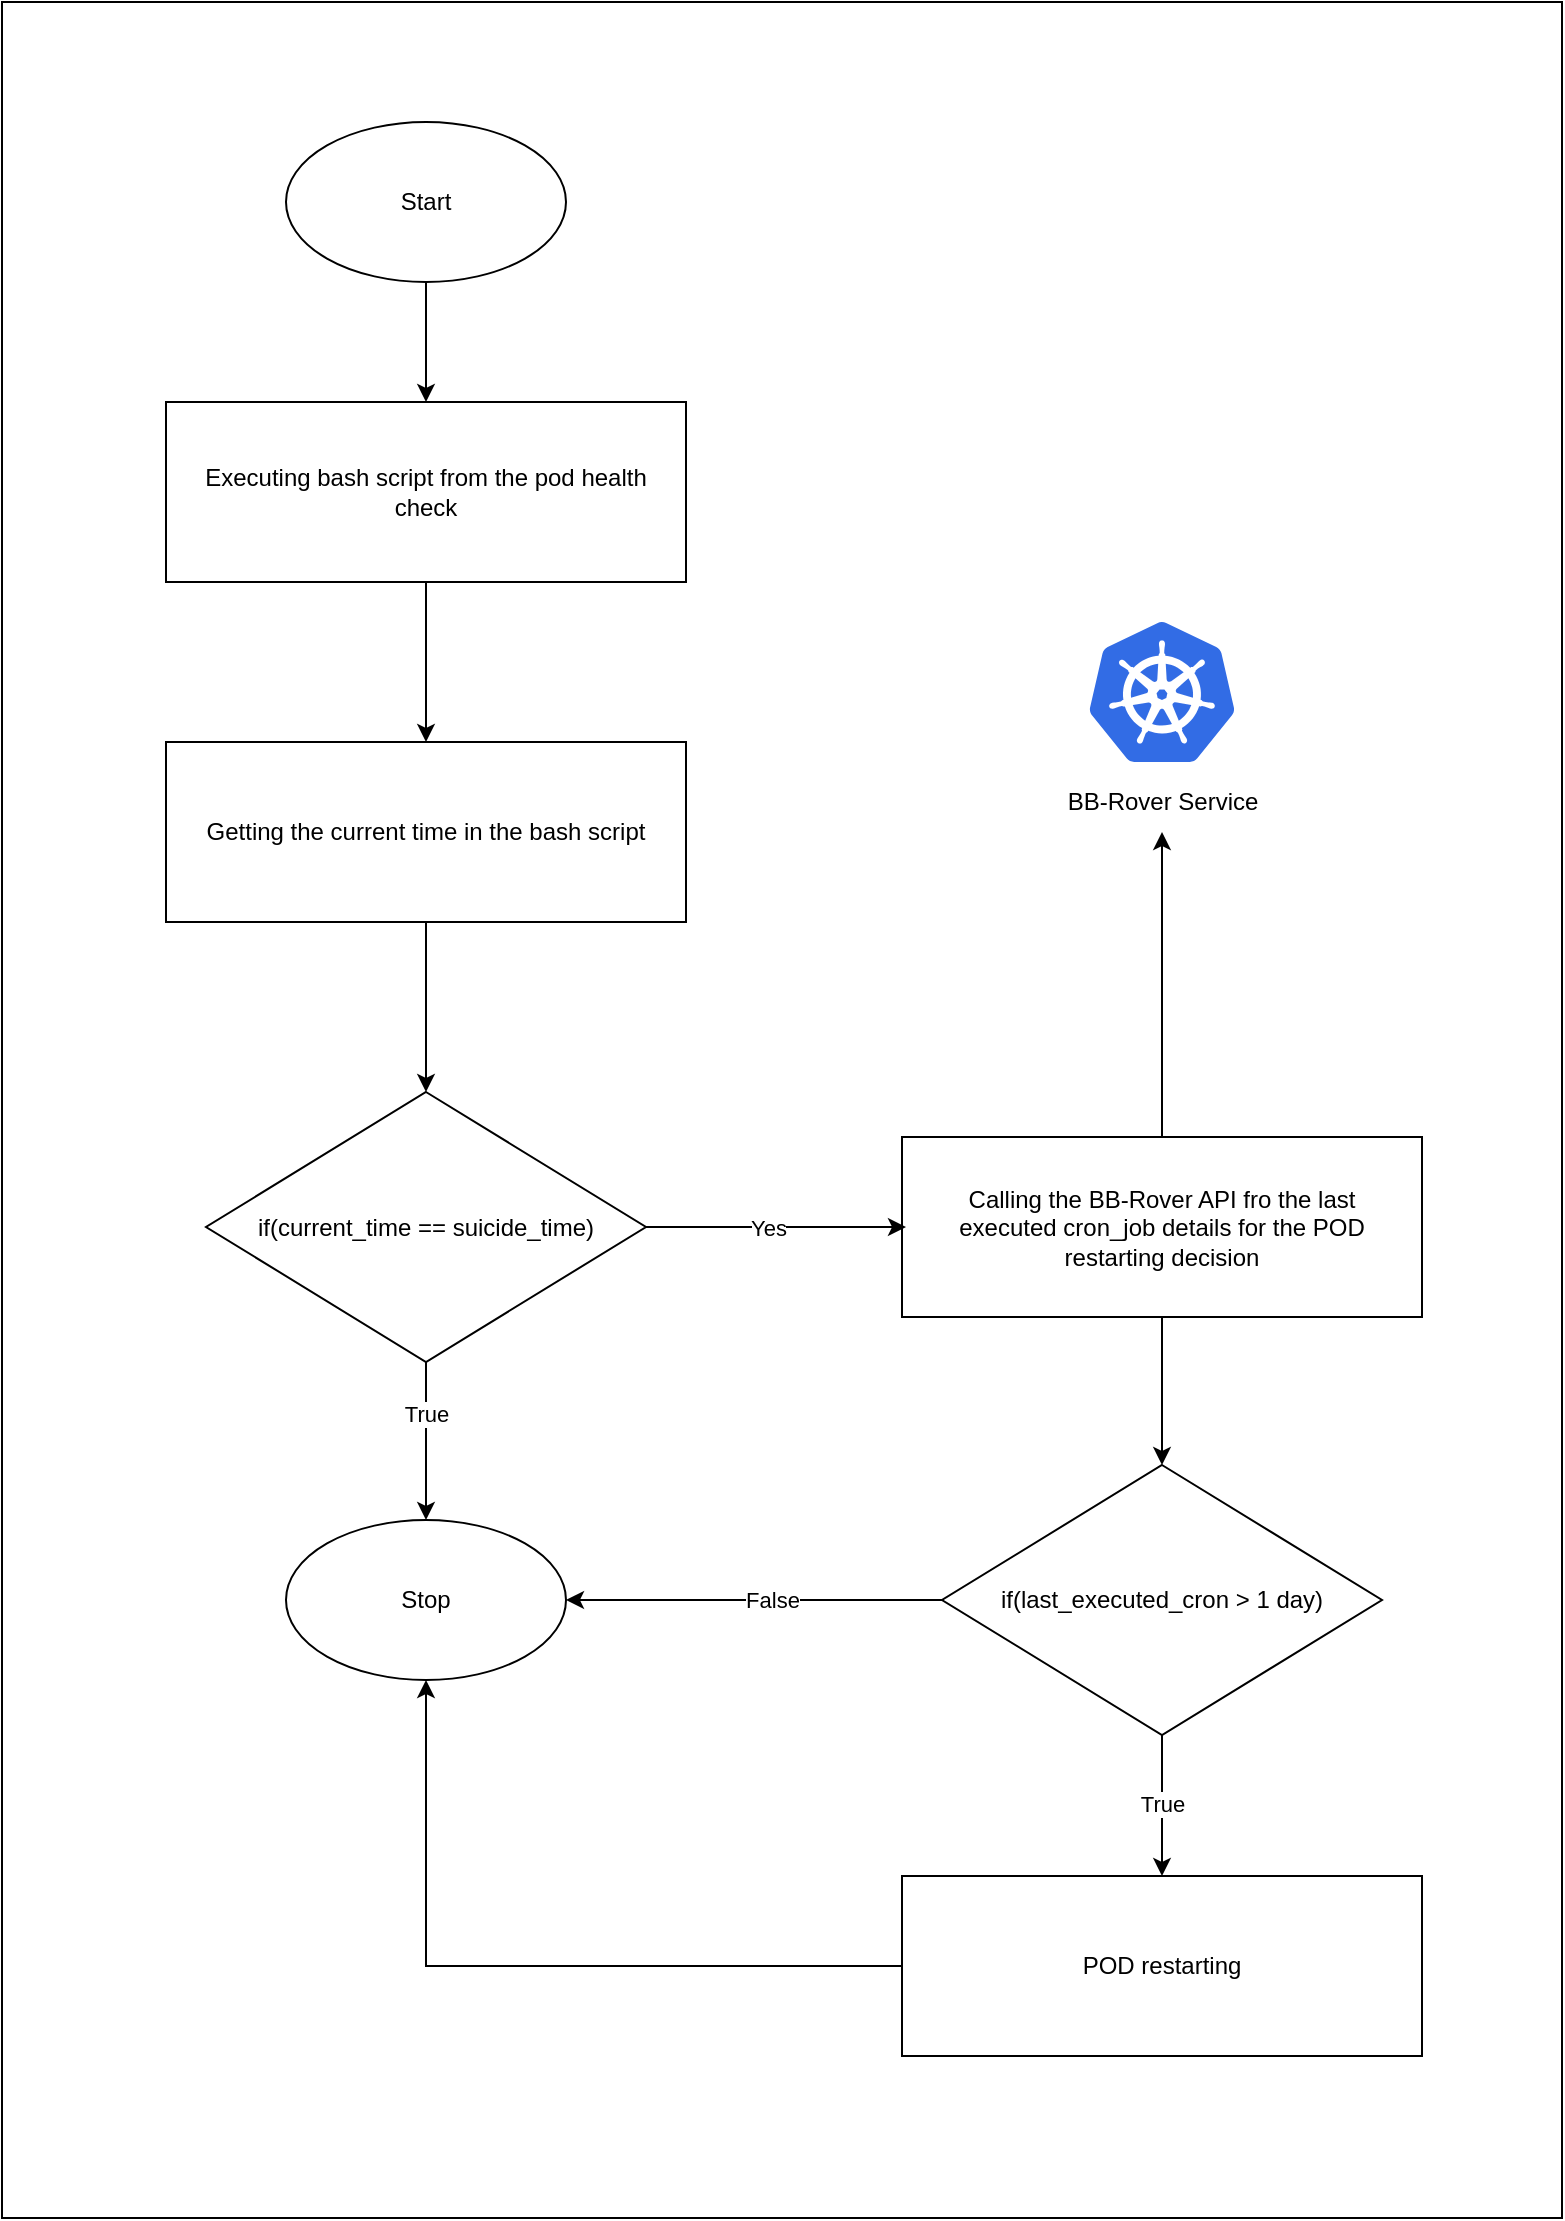 <mxfile version="24.8.3">
  <diagram name="Page-1" id="KuWOhq276ija0KVuG3lu">
    <mxGraphModel dx="2346" dy="1234" grid="1" gridSize="10" guides="1" tooltips="1" connect="1" arrows="1" fold="1" page="1" pageScale="1" pageWidth="827" pageHeight="1169" math="0" shadow="0">
      <root>
        <mxCell id="0" />
        <mxCell id="1" parent="0" />
        <mxCell id="NSDBOYg2I7vT8SDhN7Sm-72" value="" style="rounded=0;whiteSpace=wrap;html=1;fillColor=none;" vertex="1" parent="1">
          <mxGeometry x="20" y="32" width="780" height="1108" as="geometry" />
        </mxCell>
        <mxCell id="NSDBOYg2I7vT8SDhN7Sm-40" value="" style="edgeStyle=orthogonalEdgeStyle;rounded=0;orthogonalLoop=1;jettySize=auto;html=1;" edge="1" parent="1" source="NSDBOYg2I7vT8SDhN7Sm-38" target="NSDBOYg2I7vT8SDhN7Sm-39">
          <mxGeometry relative="1" as="geometry" />
        </mxCell>
        <mxCell id="NSDBOYg2I7vT8SDhN7Sm-38" value="Start" style="ellipse;whiteSpace=wrap;html=1;fillColor=none;" vertex="1" parent="1">
          <mxGeometry x="162" y="92" width="140" height="80" as="geometry" />
        </mxCell>
        <mxCell id="NSDBOYg2I7vT8SDhN7Sm-43" value="" style="edgeStyle=orthogonalEdgeStyle;rounded=0;orthogonalLoop=1;jettySize=auto;html=1;" edge="1" parent="1" source="NSDBOYg2I7vT8SDhN7Sm-39">
          <mxGeometry relative="1" as="geometry">
            <mxPoint x="232.0" y="402" as="targetPoint" />
          </mxGeometry>
        </mxCell>
        <mxCell id="NSDBOYg2I7vT8SDhN7Sm-39" value="" style="whiteSpace=wrap;html=1;fillColor=none;" vertex="1" parent="1">
          <mxGeometry x="102" y="232" width="260" height="90" as="geometry" />
        </mxCell>
        <mxCell id="NSDBOYg2I7vT8SDhN7Sm-41" value="Executing bash script from the pod health check" style="text;html=1;align=center;verticalAlign=middle;whiteSpace=wrap;rounded=0;" vertex="1" parent="1">
          <mxGeometry x="112" y="242" width="240" height="70" as="geometry" />
        </mxCell>
        <mxCell id="NSDBOYg2I7vT8SDhN7Sm-48" value="" style="edgeStyle=orthogonalEdgeStyle;rounded=0;orthogonalLoop=1;jettySize=auto;html=1;" edge="1" parent="1" source="NSDBOYg2I7vT8SDhN7Sm-45" target="NSDBOYg2I7vT8SDhN7Sm-47">
          <mxGeometry relative="1" as="geometry" />
        </mxCell>
        <mxCell id="NSDBOYg2I7vT8SDhN7Sm-45" value="" style="whiteSpace=wrap;html=1;fillColor=none;" vertex="1" parent="1">
          <mxGeometry x="102" y="402" width="260" height="90" as="geometry" />
        </mxCell>
        <mxCell id="NSDBOYg2I7vT8SDhN7Sm-46" value="Getting the current time in the bash script" style="text;html=1;align=center;verticalAlign=middle;whiteSpace=wrap;rounded=0;" vertex="1" parent="1">
          <mxGeometry x="112" y="412" width="240" height="70" as="geometry" />
        </mxCell>
        <mxCell id="NSDBOYg2I7vT8SDhN7Sm-53" value="" style="edgeStyle=orthogonalEdgeStyle;rounded=0;orthogonalLoop=1;jettySize=auto;html=1;" edge="1" parent="1" source="NSDBOYg2I7vT8SDhN7Sm-47">
          <mxGeometry relative="1" as="geometry">
            <mxPoint x="472" y="644.5" as="targetPoint" />
          </mxGeometry>
        </mxCell>
        <mxCell id="NSDBOYg2I7vT8SDhN7Sm-58" value="Yes" style="edgeLabel;html=1;align=center;verticalAlign=middle;resizable=0;points=[];" vertex="1" connectable="0" parent="NSDBOYg2I7vT8SDhN7Sm-53">
          <mxGeometry x="-0.075" relative="1" as="geometry">
            <mxPoint as="offset" />
          </mxGeometry>
        </mxCell>
        <mxCell id="NSDBOYg2I7vT8SDhN7Sm-60" style="edgeStyle=orthogonalEdgeStyle;rounded=0;orthogonalLoop=1;jettySize=auto;html=1;exitX=0.5;exitY=1;exitDx=0;exitDy=0;entryX=0.5;entryY=0;entryDx=0;entryDy=0;" edge="1" parent="1" source="NSDBOYg2I7vT8SDhN7Sm-47" target="NSDBOYg2I7vT8SDhN7Sm-59">
          <mxGeometry relative="1" as="geometry" />
        </mxCell>
        <mxCell id="NSDBOYg2I7vT8SDhN7Sm-70" value="True" style="edgeLabel;html=1;align=center;verticalAlign=middle;resizable=0;points=[];" vertex="1" connectable="0" parent="NSDBOYg2I7vT8SDhN7Sm-60">
          <mxGeometry x="-0.35" relative="1" as="geometry">
            <mxPoint as="offset" />
          </mxGeometry>
        </mxCell>
        <mxCell id="NSDBOYg2I7vT8SDhN7Sm-47" value="if(current_time == suicide_time)" style="rhombus;whiteSpace=wrap;html=1;fillColor=none;" vertex="1" parent="1">
          <mxGeometry x="122" y="577" width="220" height="135" as="geometry" />
        </mxCell>
        <mxCell id="NSDBOYg2I7vT8SDhN7Sm-50" value="" style="image;sketch=0;aspect=fixed;html=1;points=[];align=center;fontSize=12;image=img/lib/mscae/Kubernetes.svg;" vertex="1" parent="1">
          <mxGeometry x="563.54" y="342" width="72.92" height="70" as="geometry" />
        </mxCell>
        <mxCell id="NSDBOYg2I7vT8SDhN7Sm-51" value="BB-Rover Service" style="text;html=1;align=center;verticalAlign=middle;resizable=0;points=[];autosize=1;strokeColor=none;fillColor=none;" vertex="1" parent="1">
          <mxGeometry x="540" y="417" width="120" height="30" as="geometry" />
        </mxCell>
        <mxCell id="NSDBOYg2I7vT8SDhN7Sm-56" style="edgeStyle=orthogonalEdgeStyle;rounded=0;orthogonalLoop=1;jettySize=auto;html=1;exitX=0.5;exitY=0;exitDx=0;exitDy=0;" edge="1" parent="1" source="NSDBOYg2I7vT8SDhN7Sm-54" target="NSDBOYg2I7vT8SDhN7Sm-51">
          <mxGeometry relative="1" as="geometry" />
        </mxCell>
        <mxCell id="NSDBOYg2I7vT8SDhN7Sm-62" style="edgeStyle=orthogonalEdgeStyle;rounded=0;orthogonalLoop=1;jettySize=auto;html=1;exitX=0.5;exitY=1;exitDx=0;exitDy=0;entryX=0.5;entryY=0;entryDx=0;entryDy=0;" edge="1" parent="1" source="NSDBOYg2I7vT8SDhN7Sm-54" target="NSDBOYg2I7vT8SDhN7Sm-61">
          <mxGeometry relative="1" as="geometry" />
        </mxCell>
        <mxCell id="NSDBOYg2I7vT8SDhN7Sm-54" value="" style="whiteSpace=wrap;html=1;fillColor=none;" vertex="1" parent="1">
          <mxGeometry x="470" y="599.5" width="260" height="90" as="geometry" />
        </mxCell>
        <mxCell id="NSDBOYg2I7vT8SDhN7Sm-55" value="Calling the BB-Rover API fro the last executed cron_job details for the POD restarting decision" style="text;html=1;align=center;verticalAlign=middle;whiteSpace=wrap;rounded=0;" vertex="1" parent="1">
          <mxGeometry x="480" y="609.5" width="240" height="70" as="geometry" />
        </mxCell>
        <mxCell id="NSDBOYg2I7vT8SDhN7Sm-59" value="Stop" style="ellipse;whiteSpace=wrap;html=1;fillColor=none;" vertex="1" parent="1">
          <mxGeometry x="162" y="791" width="140" height="80" as="geometry" />
        </mxCell>
        <mxCell id="NSDBOYg2I7vT8SDhN7Sm-65" style="edgeStyle=orthogonalEdgeStyle;rounded=0;orthogonalLoop=1;jettySize=auto;html=1;exitX=0.5;exitY=1;exitDx=0;exitDy=0;entryX=0.5;entryY=0;entryDx=0;entryDy=0;" edge="1" parent="1" source="NSDBOYg2I7vT8SDhN7Sm-61" target="NSDBOYg2I7vT8SDhN7Sm-63">
          <mxGeometry relative="1" as="geometry" />
        </mxCell>
        <mxCell id="NSDBOYg2I7vT8SDhN7Sm-67" value="True" style="edgeLabel;html=1;align=center;verticalAlign=middle;resizable=0;points=[];" vertex="1" connectable="0" parent="NSDBOYg2I7vT8SDhN7Sm-65">
          <mxGeometry x="-0.037" relative="1" as="geometry">
            <mxPoint as="offset" />
          </mxGeometry>
        </mxCell>
        <mxCell id="NSDBOYg2I7vT8SDhN7Sm-68" style="edgeStyle=orthogonalEdgeStyle;rounded=0;orthogonalLoop=1;jettySize=auto;html=1;exitX=0;exitY=0.5;exitDx=0;exitDy=0;entryX=1;entryY=0.5;entryDx=0;entryDy=0;" edge="1" parent="1" source="NSDBOYg2I7vT8SDhN7Sm-61" target="NSDBOYg2I7vT8SDhN7Sm-59">
          <mxGeometry relative="1" as="geometry" />
        </mxCell>
        <mxCell id="NSDBOYg2I7vT8SDhN7Sm-69" value="False" style="edgeLabel;html=1;align=center;verticalAlign=middle;resizable=0;points=[];" vertex="1" connectable="0" parent="NSDBOYg2I7vT8SDhN7Sm-68">
          <mxGeometry x="-0.089" relative="1" as="geometry">
            <mxPoint as="offset" />
          </mxGeometry>
        </mxCell>
        <mxCell id="NSDBOYg2I7vT8SDhN7Sm-61" value="if(last_executed_cron &amp;gt; 1 day)" style="rhombus;whiteSpace=wrap;html=1;fillColor=none;" vertex="1" parent="1">
          <mxGeometry x="490" y="763.5" width="220" height="135" as="geometry" />
        </mxCell>
        <mxCell id="NSDBOYg2I7vT8SDhN7Sm-66" style="edgeStyle=orthogonalEdgeStyle;rounded=0;orthogonalLoop=1;jettySize=auto;html=1;exitX=0;exitY=0.5;exitDx=0;exitDy=0;entryX=0.5;entryY=1;entryDx=0;entryDy=0;" edge="1" parent="1" source="NSDBOYg2I7vT8SDhN7Sm-63" target="NSDBOYg2I7vT8SDhN7Sm-59">
          <mxGeometry relative="1" as="geometry" />
        </mxCell>
        <mxCell id="NSDBOYg2I7vT8SDhN7Sm-63" value="" style="whiteSpace=wrap;html=1;fillColor=none;" vertex="1" parent="1">
          <mxGeometry x="470" y="969" width="260" height="90" as="geometry" />
        </mxCell>
        <mxCell id="NSDBOYg2I7vT8SDhN7Sm-64" value="POD restarting" style="text;html=1;align=center;verticalAlign=middle;whiteSpace=wrap;rounded=0;" vertex="1" parent="1">
          <mxGeometry x="480" y="979" width="240" height="70" as="geometry" />
        </mxCell>
      </root>
    </mxGraphModel>
  </diagram>
</mxfile>
